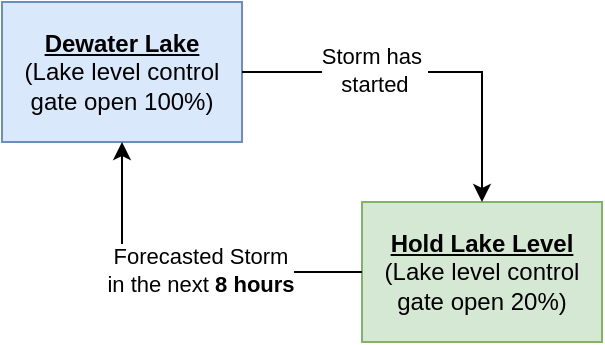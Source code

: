 <mxfile version="24.2.1" type="device">
  <diagram name="Page-1" id="BEOtWtrRAJ6VqBJItWVp">
    <mxGraphModel dx="954" dy="583" grid="1" gridSize="10" guides="1" tooltips="1" connect="1" arrows="1" fold="1" page="1" pageScale="1" pageWidth="850" pageHeight="1100" math="0" shadow="0">
      <root>
        <mxCell id="0" />
        <mxCell id="1" parent="0" />
        <mxCell id="E_6_QBGJYu1oAPRV78Tx-1" value="&lt;b&gt;&lt;u&gt;Dewater Lake&lt;/u&gt;&lt;/b&gt;&lt;div&gt;(Lake level control gate open 100%)&lt;/div&gt;" style="rounded=0;whiteSpace=wrap;html=1;fillColor=#dae8fc;strokeColor=#6c8ebf;" vertex="1" parent="1">
          <mxGeometry x="200" y="190" width="120" height="70" as="geometry" />
        </mxCell>
        <mxCell id="E_6_QBGJYu1oAPRV78Tx-2" value="&lt;div&gt;&lt;b&gt;&lt;u&gt;Hold Lake Level&lt;/u&gt;&lt;/b&gt;&lt;/div&gt;&lt;div&gt;(Lake level control gate open 20%)&lt;/div&gt;" style="rounded=0;whiteSpace=wrap;html=1;fillColor=#d5e8d4;strokeColor=#82b366;" vertex="1" parent="1">
          <mxGeometry x="380" y="290" width="120" height="70" as="geometry" />
        </mxCell>
        <mxCell id="E_6_QBGJYu1oAPRV78Tx-3" value="" style="endArrow=classic;html=1;rounded=0;exitX=1;exitY=0.5;exitDx=0;exitDy=0;entryX=0.5;entryY=0;entryDx=0;entryDy=0;edgeStyle=orthogonalEdgeStyle;" edge="1" parent="1" source="E_6_QBGJYu1oAPRV78Tx-1" target="E_6_QBGJYu1oAPRV78Tx-2">
          <mxGeometry width="50" height="50" relative="1" as="geometry">
            <mxPoint x="400" y="330" as="sourcePoint" />
            <mxPoint x="450" y="280" as="targetPoint" />
          </mxGeometry>
        </mxCell>
        <mxCell id="E_6_QBGJYu1oAPRV78Tx-4" value="Storm has&amp;nbsp;&lt;div&gt;started&lt;/div&gt;" style="edgeLabel;html=1;align=center;verticalAlign=middle;resizable=0;points=[];" vertex="1" connectable="0" parent="E_6_QBGJYu1oAPRV78Tx-3">
          <mxGeometry x="-0.294" y="1" relative="1" as="geometry">
            <mxPoint as="offset" />
          </mxGeometry>
        </mxCell>
        <mxCell id="E_6_QBGJYu1oAPRV78Tx-5" value="" style="endArrow=classic;html=1;rounded=0;exitX=0;exitY=0.5;exitDx=0;exitDy=0;entryX=0.5;entryY=1;entryDx=0;entryDy=0;edgeStyle=orthogonalEdgeStyle;" edge="1" parent="1" source="E_6_QBGJYu1oAPRV78Tx-2" target="E_6_QBGJYu1oAPRV78Tx-1">
          <mxGeometry width="50" height="50" relative="1" as="geometry">
            <mxPoint x="400" y="330" as="sourcePoint" />
            <mxPoint x="450" y="280" as="targetPoint" />
          </mxGeometry>
        </mxCell>
        <mxCell id="E_6_QBGJYu1oAPRV78Tx-6" value="Forecasted Storm&lt;div&gt;in the next&amp;nbsp;&lt;b&gt;8 hours&lt;/b&gt;&lt;/div&gt;" style="edgeLabel;html=1;align=center;verticalAlign=middle;resizable=0;points=[];" vertex="1" connectable="0" parent="E_6_QBGJYu1oAPRV78Tx-5">
          <mxGeometry x="-0.123" y="-1" relative="1" as="geometry">
            <mxPoint as="offset" />
          </mxGeometry>
        </mxCell>
      </root>
    </mxGraphModel>
  </diagram>
</mxfile>

